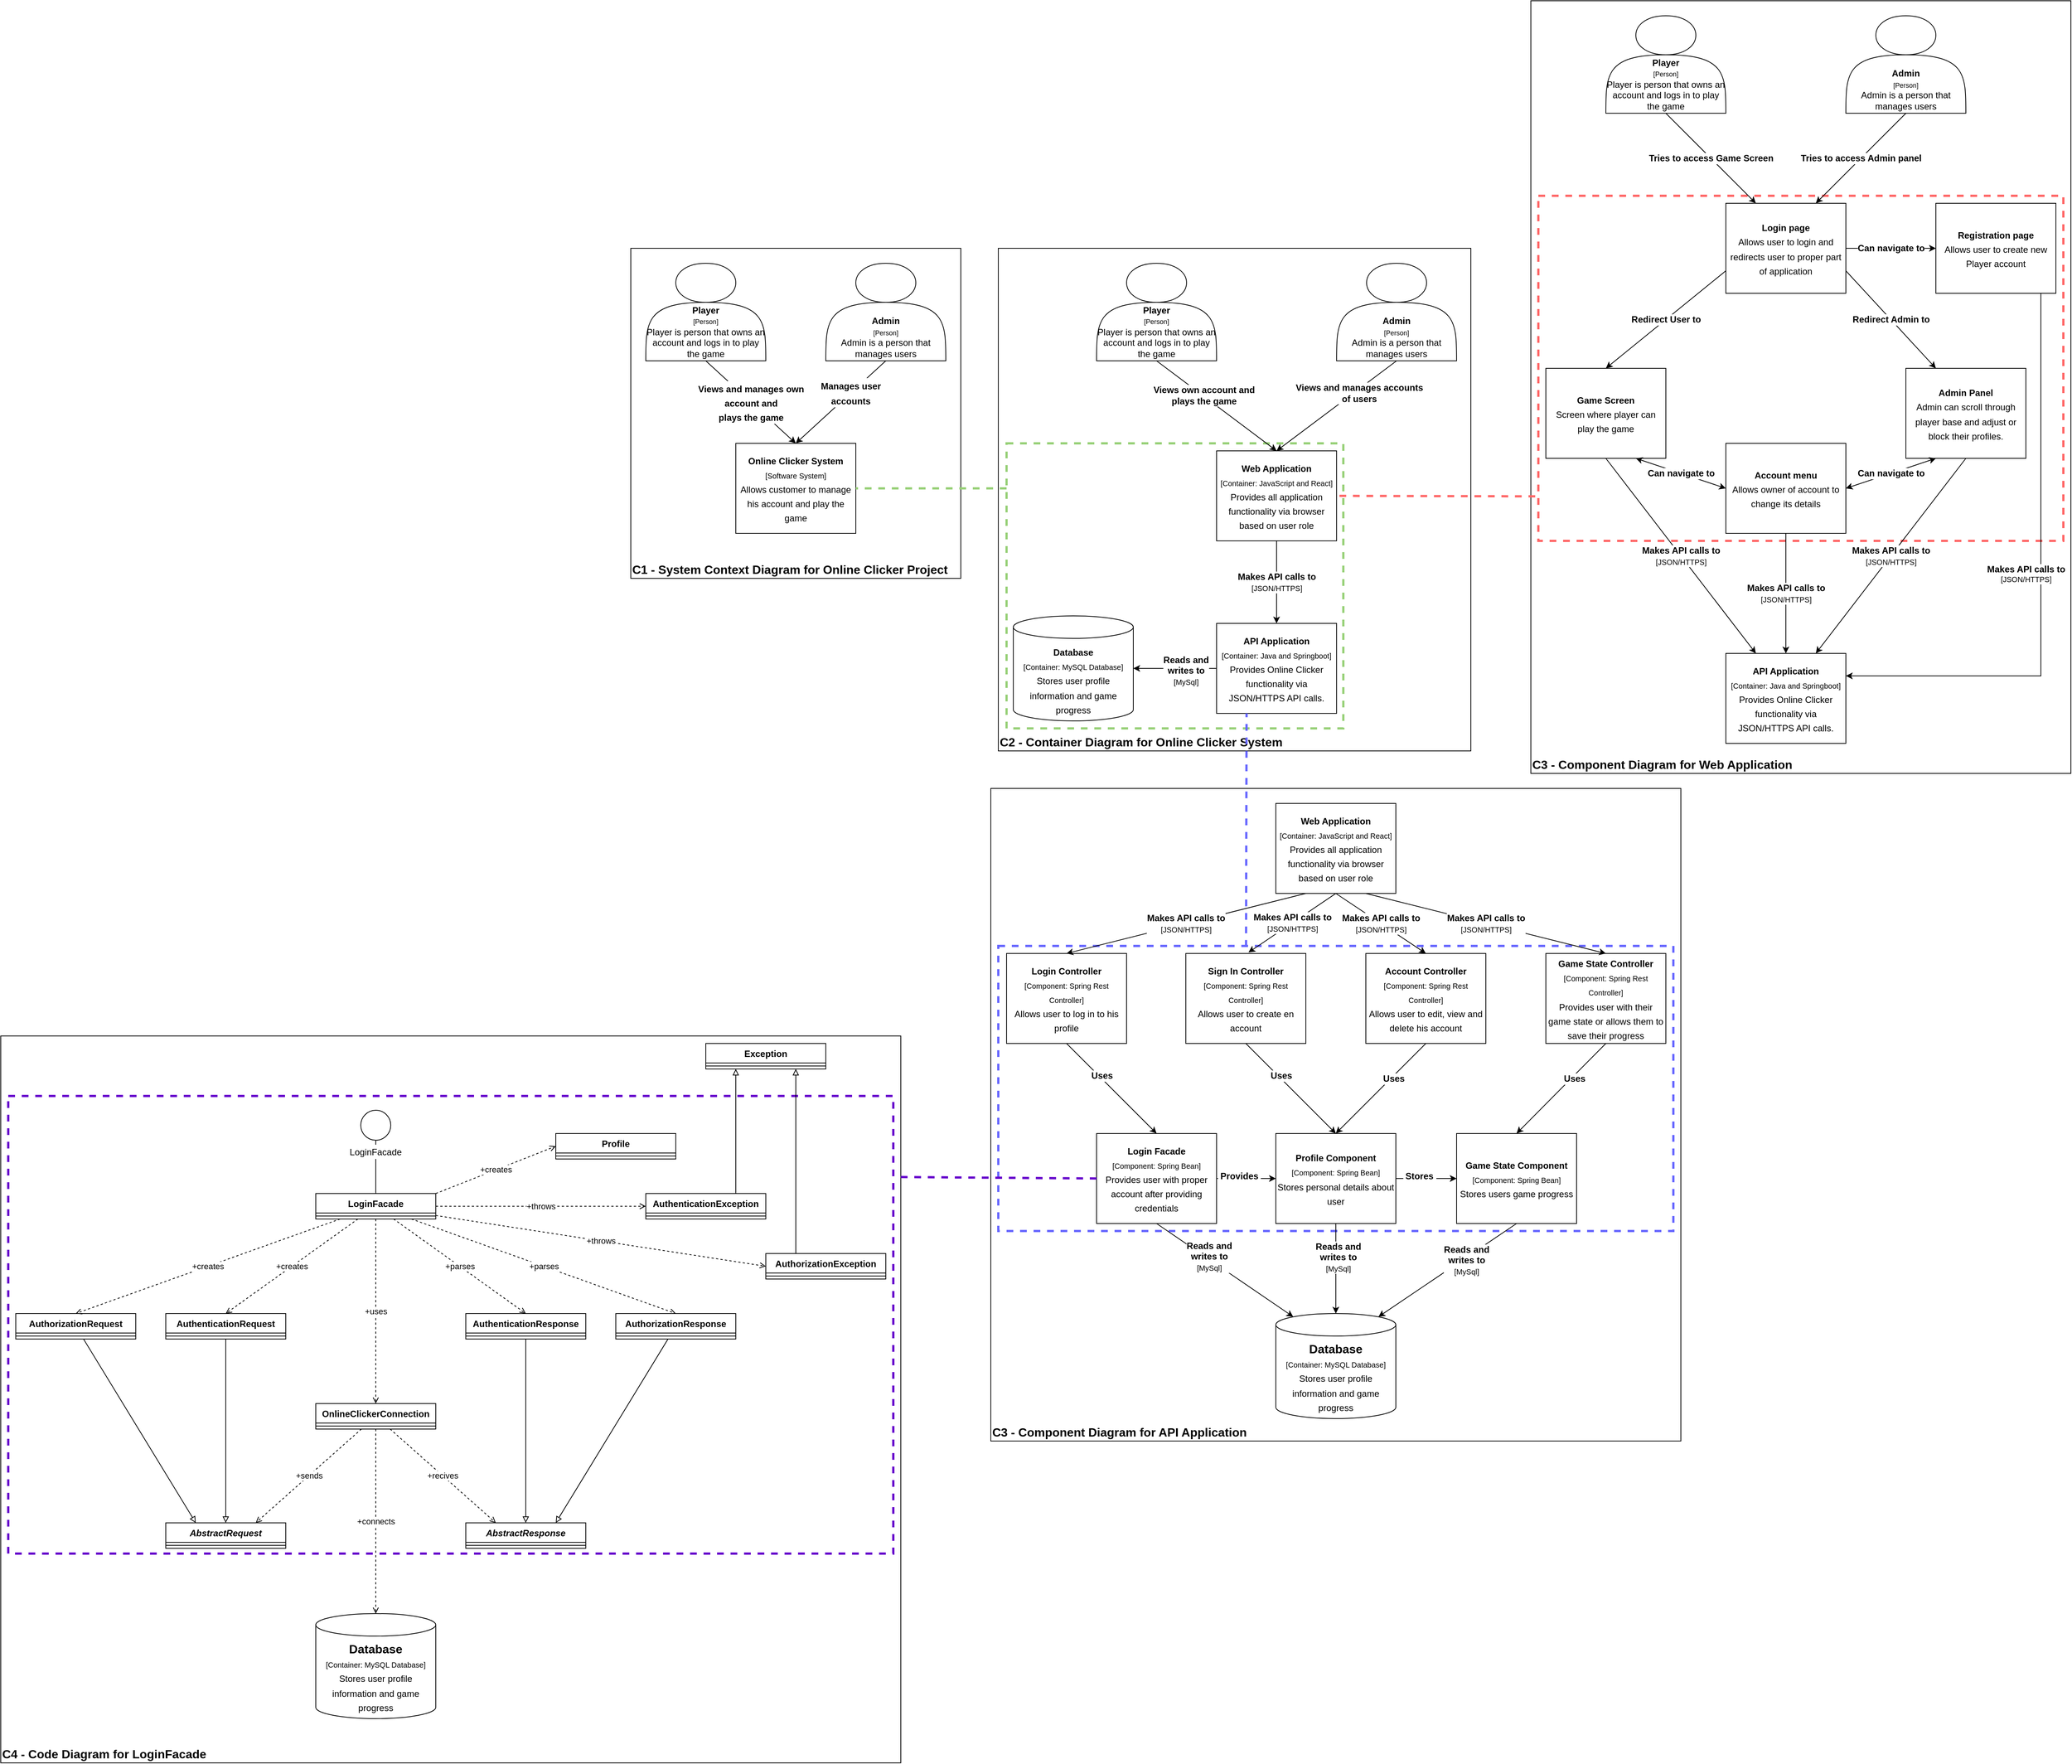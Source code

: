 <mxfile version="15.3.1" type="github">
  <diagram id="0ISwzXjFNcdZjciZv7q1" name="Page-1">
    <mxGraphModel dx="1396" dy="1487" grid="1" gridSize="10" guides="1" tooltips="1" connect="1" arrows="1" fold="1" page="1" pageScale="1" pageWidth="827" pageHeight="1169" math="0" shadow="0">
      <root>
        <mxCell id="0" />
        <mxCell id="1" parent="0" />
        <mxCell id="E9D85HZZWxFbsJ8gUxLa-62" value="&lt;span style=&quot;font-weight: 700&quot;&gt;C4 - Code Diagram for LoginFacade&lt;/span&gt;" style="rounded=0;whiteSpace=wrap;html=1;fontSize=16;fillColor=none;verticalAlign=bottom;align=left;" vertex="1" parent="1">
          <mxGeometry x="-700" y="1070" width="1200" height="969" as="geometry" />
        </mxCell>
        <mxCell id="E9D85HZZWxFbsJ8gUxLa-61" value="" style="rounded=0;whiteSpace=wrap;html=1;fontSize=12;fillColor=none;verticalAlign=bottom;dashed=1;strokeColor=#6600CC;strokeWidth=3;" vertex="1" parent="1">
          <mxGeometry x="-690" y="1150" width="1180" height="610" as="geometry" />
        </mxCell>
        <mxCell id="sYi6YhOPWc63ynp0zuxQ-149" value="&lt;span style=&quot;font-weight: 700&quot;&gt;C3 - Component Diagram for Web Application&amp;nbsp;&lt;/span&gt;" style="rounded=0;whiteSpace=wrap;html=1;fontSize=16;fillColor=none;verticalAlign=bottom;align=left;" parent="1" vertex="1">
          <mxGeometry x="1340" y="-310" width="720" height="1030" as="geometry" />
        </mxCell>
        <mxCell id="sYi6YhOPWc63ynp0zuxQ-147" value="" style="rounded=0;whiteSpace=wrap;html=1;fontSize=12;fillColor=none;verticalAlign=bottom;dashed=1;strokeColor=#FF6666;strokeWidth=3;" parent="1" vertex="1">
          <mxGeometry x="1350" y="-50" width="700" height="460" as="geometry" />
        </mxCell>
        <mxCell id="sYi6YhOPWc63ynp0zuxQ-122" value="&lt;span style=&quot;font-weight: 700&quot;&gt;C3 - Component Diagram for API Application&lt;/span&gt;" style="rounded=0;whiteSpace=wrap;html=1;fontSize=16;fillColor=none;verticalAlign=bottom;align=left;" parent="1" vertex="1">
          <mxGeometry x="620" y="740" width="920" height="870" as="geometry" />
        </mxCell>
        <mxCell id="sYi6YhOPWc63ynp0zuxQ-120" value="" style="rounded=0;whiteSpace=wrap;html=1;fontSize=12;fillColor=none;verticalAlign=bottom;dashed=1;strokeColor=#6666FF;strokeWidth=3;" parent="1" vertex="1">
          <mxGeometry x="630" y="950" width="900" height="380" as="geometry" />
        </mxCell>
        <mxCell id="sYi6YhOPWc63ynp0zuxQ-25" value="&lt;span style=&quot;font-weight: 700&quot;&gt;C2 - Container Diagram for Online Clicker System&lt;/span&gt;" style="rounded=0;whiteSpace=wrap;html=1;fontSize=16;fillColor=none;verticalAlign=bottom;align=left;" parent="1" vertex="1">
          <mxGeometry x="630" y="20" width="630" height="670" as="geometry" />
        </mxCell>
        <mxCell id="sYi6YhOPWc63ynp0zuxQ-30" value="" style="rounded=0;whiteSpace=wrap;html=1;fontSize=12;fillColor=none;verticalAlign=bottom;dashed=1;strokeColor=#97D077;strokeWidth=3;" parent="1" vertex="1">
          <mxGeometry x="641" y="280" width="449" height="380" as="geometry" />
        </mxCell>
        <mxCell id="sYi6YhOPWc63ynp0zuxQ-7" value="&lt;span style=&quot;font-weight: 700&quot;&gt;C1 - System Context Diagram for Online Clicker Project&lt;/span&gt;" style="rounded=0;whiteSpace=wrap;html=1;fontSize=16;fillColor=none;verticalAlign=bottom;align=left;" parent="1" vertex="1">
          <mxGeometry x="140" y="20" width="440" height="440" as="geometry" />
        </mxCell>
        <mxCell id="sYi6YhOPWc63ynp0zuxQ-5" value="&lt;font style=&quot;font-size: 12px&quot;&gt;&lt;b&gt;Views and manages own&lt;br&gt;account and &lt;br&gt;plays the game&lt;/b&gt;&lt;/font&gt;" style="rounded=0;orthogonalLoop=1;jettySize=auto;html=1;entryX=0.5;entryY=0;entryDx=0;entryDy=0;fontSize=16;exitX=0.5;exitY=1;exitDx=0;exitDy=0;" parent="1" source="sYi6YhOPWc63ynp0zuxQ-1" target="sYi6YhOPWc63ynp0zuxQ-4" edge="1">
          <mxGeometry relative="1" as="geometry" />
        </mxCell>
        <mxCell id="sYi6YhOPWc63ynp0zuxQ-1" value="&lt;b&gt;Player&lt;br&gt;&lt;/b&gt;&lt;font style=&quot;font-size: 9px&quot;&gt;[Person]&lt;br&gt;&lt;/font&gt;Player is person that owns an account and logs in to play the game" style="shape=actor;whiteSpace=wrap;html=1;verticalAlign=bottom;" parent="1" vertex="1">
          <mxGeometry x="160" y="40" width="160" height="130" as="geometry" />
        </mxCell>
        <mxCell id="sYi6YhOPWc63ynp0zuxQ-4" value="&lt;font&gt;&lt;b&gt;&lt;span style=&quot;font-size: 12px&quot;&gt;Online Clicker System&lt;/span&gt;&lt;br&gt;&lt;/b&gt;&lt;font style=&quot;font-size: 10px&quot;&gt;[Software System]&lt;/font&gt;&lt;br&gt;&lt;span style=&quot;font-size: 12px&quot;&gt;Allows customer to manage his account and play the game&lt;/span&gt;&lt;/font&gt;" style="rounded=0;whiteSpace=wrap;html=1;fontSize=16;verticalAlign=middle;" parent="1" vertex="1">
          <mxGeometry x="280" y="280" width="160" height="120" as="geometry" />
        </mxCell>
        <mxCell id="sYi6YhOPWc63ynp0zuxQ-19" style="edgeStyle=none;rounded=0;orthogonalLoop=1;jettySize=auto;html=1;fontSize=12;exitX=0.5;exitY=1;exitDx=0;exitDy=0;entryX=0.5;entryY=0;entryDx=0;entryDy=0;" parent="1" source="sYi6YhOPWc63ynp0zuxQ-8" target="sYi6YhOPWc63ynp0zuxQ-9" edge="1">
          <mxGeometry relative="1" as="geometry">
            <mxPoint x="1090" y="90" as="targetPoint" />
          </mxGeometry>
        </mxCell>
        <mxCell id="sYi6YhOPWc63ynp0zuxQ-23" value="&lt;b&gt;Views own account and&lt;br&gt;plays the game&lt;br&gt;&lt;/b&gt;" style="edgeLabel;html=1;align=center;verticalAlign=middle;resizable=0;points=[];fontSize=12;" parent="sYi6YhOPWc63ynp0zuxQ-19" vertex="1" connectable="0">
          <mxGeometry x="-0.226" y="1" relative="1" as="geometry">
            <mxPoint as="offset" />
          </mxGeometry>
        </mxCell>
        <mxCell id="sYi6YhOPWc63ynp0zuxQ-8" value="&lt;b&gt;Player&lt;br&gt;&lt;/b&gt;&lt;font style=&quot;font-size: 9px&quot;&gt;[Person]&lt;br&gt;&lt;/font&gt;Player is person that owns an account and logs in to play the game" style="shape=actor;whiteSpace=wrap;html=1;verticalAlign=bottom;" parent="1" vertex="1">
          <mxGeometry x="761" y="40" width="160" height="130" as="geometry" />
        </mxCell>
        <mxCell id="sYi6YhOPWc63ynp0zuxQ-16" value="&lt;b&gt;Makes API calls to&lt;/b&gt;&lt;br&gt;&lt;font style=&quot;font-size: 10px&quot;&gt;[JSON/HTTPS]&lt;/font&gt;" style="edgeStyle=none;rounded=0;orthogonalLoop=1;jettySize=auto;html=1;entryX=0.5;entryY=0;entryDx=0;entryDy=0;fontSize=12;" parent="1" source="sYi6YhOPWc63ynp0zuxQ-9" target="sYi6YhOPWc63ynp0zuxQ-10" edge="1">
          <mxGeometry relative="1" as="geometry" />
        </mxCell>
        <mxCell id="sYi6YhOPWc63ynp0zuxQ-9" value="&lt;b&gt;&lt;font style=&quot;font-size: 12px&quot;&gt;Web Application&lt;/font&gt;&lt;/b&gt;&lt;br&gt;&lt;span style=&quot;font-size: 10px&quot;&gt;[Container: JavaScript and React]&lt;/span&gt;&lt;br&gt;&lt;font style=&quot;font-size: 12px&quot;&gt;Provides all application functionality via browser based on user role&lt;/font&gt;" style="rounded=0;whiteSpace=wrap;html=1;fontSize=16;verticalAlign=middle;" parent="1" vertex="1">
          <mxGeometry x="921" y="290" width="160" height="120" as="geometry" />
        </mxCell>
        <mxCell id="sYi6YhOPWc63ynp0zuxQ-21" style="edgeStyle=none;rounded=0;orthogonalLoop=1;jettySize=auto;html=1;entryX=1;entryY=0.5;entryDx=0;entryDy=0;entryPerimeter=0;fontSize=12;" parent="1" source="sYi6YhOPWc63ynp0zuxQ-10" target="sYi6YhOPWc63ynp0zuxQ-11" edge="1">
          <mxGeometry relative="1" as="geometry" />
        </mxCell>
        <mxCell id="sYi6YhOPWc63ynp0zuxQ-22" value="&lt;b&gt;Reads and&lt;/b&gt;&lt;br&gt;&lt;b&gt;writes to&lt;/b&gt;&lt;br&gt;&lt;font style=&quot;font-size: 10px&quot;&gt;[MySql]&lt;/font&gt;" style="edgeLabel;html=1;align=center;verticalAlign=middle;resizable=0;points=[];fontSize=12;" parent="sYi6YhOPWc63ynp0zuxQ-21" vertex="1" connectable="0">
          <mxGeometry x="-0.25" y="3" relative="1" as="geometry">
            <mxPoint as="offset" />
          </mxGeometry>
        </mxCell>
        <mxCell id="sYi6YhOPWc63ynp0zuxQ-10" value="&lt;span style=&quot;font-size: 12px&quot;&gt;&lt;b&gt;API Application&lt;/b&gt;&lt;/span&gt;&lt;br&gt;&lt;font style=&quot;font-size: 10px&quot;&gt;[Container: Java and Springboot]&lt;/font&gt;&lt;br&gt;&lt;span style=&quot;font-size: 12px&quot;&gt;Provides Online Clicker functionality via JSON/HTTPS API calls.&lt;/span&gt;" style="rounded=0;whiteSpace=wrap;html=1;fontSize=16;verticalAlign=middle;" parent="1" vertex="1">
          <mxGeometry x="921" y="520" width="160" height="120" as="geometry" />
        </mxCell>
        <mxCell id="sYi6YhOPWc63ynp0zuxQ-11" value="&lt;b&gt;&lt;font style=&quot;font-size: 12px&quot;&gt;Database&lt;/font&gt;&lt;/b&gt;&lt;br&gt;&lt;font style=&quot;font-size: 10px&quot;&gt;[Container: MySQL Database]&lt;/font&gt;&lt;br&gt;&lt;font style=&quot;font-size: 12px&quot;&gt;Stores user profile information and game progress&lt;/font&gt;" style="shape=cylinder3;whiteSpace=wrap;html=1;boundedLbl=1;backgroundOutline=1;size=15;fontSize=16;fillColor=none;verticalAlign=bottom;" parent="1" vertex="1">
          <mxGeometry x="650" y="510" width="160" height="140" as="geometry" />
        </mxCell>
        <mxCell id="sYi6YhOPWc63ynp0zuxQ-13" style="edgeStyle=none;rounded=0;orthogonalLoop=1;jettySize=auto;html=1;entryX=0.5;entryY=0;entryDx=0;entryDy=0;fontSize=16;exitX=0.5;exitY=1;exitDx=0;exitDy=0;" parent="1" source="sYi6YhOPWc63ynp0zuxQ-12" target="sYi6YhOPWc63ynp0zuxQ-4" edge="1">
          <mxGeometry relative="1" as="geometry" />
        </mxCell>
        <mxCell id="sYi6YhOPWc63ynp0zuxQ-14" value="&lt;font style=&quot;font-size: 12px&quot;&gt;&lt;b&gt;Manages user &lt;br&gt;accounts&lt;/b&gt;&lt;/font&gt;" style="edgeLabel;html=1;align=center;verticalAlign=middle;resizable=0;points=[];fontSize=16;" parent="sYi6YhOPWc63ynp0zuxQ-13" vertex="1" connectable="0">
          <mxGeometry x="-0.226" y="-1" relative="1" as="geometry">
            <mxPoint as="offset" />
          </mxGeometry>
        </mxCell>
        <mxCell id="sYi6YhOPWc63ynp0zuxQ-12" value="&lt;b&gt;Admin&lt;br&gt;&lt;/b&gt;&lt;font style=&quot;font-size: 9px&quot;&gt;[Person]&lt;br&gt;&lt;/font&gt;Admin is a person that manages users" style="shape=actor;whiteSpace=wrap;html=1;verticalAlign=bottom;" parent="1" vertex="1">
          <mxGeometry x="400" y="40" width="160" height="130" as="geometry" />
        </mxCell>
        <mxCell id="sYi6YhOPWc63ynp0zuxQ-20" style="edgeStyle=none;rounded=0;orthogonalLoop=1;jettySize=auto;html=1;entryX=0.5;entryY=0;entryDx=0;entryDy=0;fontSize=12;exitX=0.5;exitY=1;exitDx=0;exitDy=0;" parent="1" source="sYi6YhOPWc63ynp0zuxQ-15" target="sYi6YhOPWc63ynp0zuxQ-9" edge="1">
          <mxGeometry relative="1" as="geometry" />
        </mxCell>
        <mxCell id="sYi6YhOPWc63ynp0zuxQ-24" value="&lt;b&gt;Views and manages accounts&lt;br&gt;of users&lt;br&gt;&lt;/b&gt;" style="edgeLabel;html=1;align=center;verticalAlign=middle;resizable=0;points=[];fontSize=12;" parent="sYi6YhOPWc63ynp0zuxQ-20" vertex="1" connectable="0">
          <mxGeometry x="-0.346" y="4" relative="1" as="geometry">
            <mxPoint as="offset" />
          </mxGeometry>
        </mxCell>
        <mxCell id="sYi6YhOPWc63ynp0zuxQ-15" value="&lt;b&gt;Admin&lt;br&gt;&lt;/b&gt;&lt;font style=&quot;font-size: 9px&quot;&gt;[Person]&lt;br&gt;&lt;/font&gt;Admin is a person that manages users" style="shape=actor;whiteSpace=wrap;html=1;verticalAlign=bottom;" parent="1" vertex="1">
          <mxGeometry x="1081" y="40" width="160" height="130" as="geometry" />
        </mxCell>
        <mxCell id="sYi6YhOPWc63ynp0zuxQ-32" value="" style="endArrow=none;dashed=1;html=1;strokeWidth=3;fontSize=12;entryX=1;entryY=0.5;entryDx=0;entryDy=0;strokeColor=#97D077;" parent="1" target="sYi6YhOPWc63ynp0zuxQ-4" edge="1">
          <mxGeometry width="50" height="50" relative="1" as="geometry">
            <mxPoint x="641" y="340" as="sourcePoint" />
            <mxPoint x="880" y="440" as="targetPoint" />
          </mxGeometry>
        </mxCell>
        <mxCell id="sYi6YhOPWc63ynp0zuxQ-80" value="&lt;b&gt;Database&lt;/b&gt;&lt;br&gt;&lt;font style=&quot;font-size: 10px&quot;&gt;[Container: MySQL Database]&lt;/font&gt;&lt;br&gt;&lt;font style=&quot;font-size: 12px&quot;&gt;Stores user profile information and game progress&lt;/font&gt;" style="shape=cylinder3;whiteSpace=wrap;html=1;boundedLbl=1;backgroundOutline=1;size=15;fontSize=16;fillColor=none;verticalAlign=bottom;" parent="1" vertex="1">
          <mxGeometry x="1000" y="1440" width="160" height="140" as="geometry" />
        </mxCell>
        <mxCell id="sYi6YhOPWc63ynp0zuxQ-81" value="&lt;b&gt;&lt;font style=&quot;font-size: 12px&quot;&gt;Web Application&lt;/font&gt;&lt;/b&gt;&lt;br&gt;&lt;span style=&quot;font-size: 10px&quot;&gt;[Container: JavaScript and React]&lt;/span&gt;&lt;br&gt;&lt;font style=&quot;font-size: 12px&quot;&gt;Provides all application functionality via browser based on user role&lt;/font&gt;" style="rounded=0;whiteSpace=wrap;html=1;fontSize=16;verticalAlign=middle;" parent="1" vertex="1">
          <mxGeometry x="1000" y="760" width="160" height="120" as="geometry" />
        </mxCell>
        <mxCell id="sYi6YhOPWc63ynp0zuxQ-82" value="&lt;span style=&quot;font-size: 12px&quot;&gt;&lt;b&gt;Sign In Controller&lt;/b&gt;&lt;/span&gt;&lt;br&gt;&lt;span style=&quot;font-size: 10px&quot;&gt;[Component: Spring Rest Controller]&lt;/span&gt;&lt;br&gt;&lt;font style=&quot;font-size: 12px&quot;&gt;Allows user to create en account&lt;/font&gt;" style="rounded=0;whiteSpace=wrap;html=1;fontSize=16;verticalAlign=middle;" parent="1" vertex="1">
          <mxGeometry x="880" y="960" width="160" height="120" as="geometry" />
        </mxCell>
        <mxCell id="sYi6YhOPWc63ynp0zuxQ-83" value="&lt;span style=&quot;font-weight: bold ; font-size: 12px&quot;&gt;Login Controller&lt;/span&gt;&lt;br&gt;&lt;font style=&quot;font-size: 10px&quot;&gt;[Component: Spring Rest Controller]&lt;/font&gt;&lt;br&gt;&lt;span style=&quot;font-size: 12px&quot;&gt;Allows user to log in to his profile&lt;/span&gt;" style="rounded=0;whiteSpace=wrap;html=1;fontSize=16;verticalAlign=middle;" parent="1" vertex="1">
          <mxGeometry x="641" y="960" width="160" height="120" as="geometry" />
        </mxCell>
        <mxCell id="sYi6YhOPWc63ynp0zuxQ-84" value="&lt;span style=&quot;font-size: 12px&quot;&gt;&lt;b&gt;Game State Controller&lt;/b&gt;&lt;/span&gt;&lt;br&gt;&lt;font style=&quot;font-size: 10px&quot;&gt;[Component: Spring Rest Controller]&lt;/font&gt;&lt;br&gt;&lt;span style=&quot;font-size: 12px&quot;&gt;Provides user with their game state or allows them to save their progress&lt;/span&gt;" style="rounded=0;whiteSpace=wrap;html=1;fontSize=16;verticalAlign=middle;" parent="1" vertex="1">
          <mxGeometry x="1360" y="960" width="160" height="120" as="geometry" />
        </mxCell>
        <mxCell id="sYi6YhOPWc63ynp0zuxQ-85" value="&lt;span style=&quot;font-size: 12px&quot;&gt;&lt;b&gt;Login Facade&lt;/b&gt;&lt;/span&gt;&lt;br&gt;&lt;font style=&quot;font-size: 10px&quot;&gt;[Component: Spring Bean]&lt;/font&gt;&lt;br&gt;&lt;span style=&quot;font-size: 12px&quot;&gt;Provides user with proper account after providing credentials&lt;/span&gt;" style="rounded=0;whiteSpace=wrap;html=1;fontSize=16;verticalAlign=middle;" parent="1" vertex="1">
          <mxGeometry x="761" y="1200" width="160" height="120" as="geometry" />
        </mxCell>
        <mxCell id="sYi6YhOPWc63ynp0zuxQ-86" value="&lt;span style=&quot;font-size: 12px&quot;&gt;&lt;b&gt;Profile Component&lt;/b&gt;&lt;/span&gt;&lt;br&gt;&lt;font style=&quot;font-size: 10px&quot;&gt;[Component: Spring Bean]&lt;/font&gt;&lt;br&gt;&lt;span style=&quot;font-size: 12px&quot;&gt;Stores personal details about user&lt;/span&gt;" style="rounded=0;whiteSpace=wrap;html=1;fontSize=16;verticalAlign=middle;" parent="1" vertex="1">
          <mxGeometry x="1000" y="1200" width="160" height="120" as="geometry" />
        </mxCell>
        <mxCell id="sYi6YhOPWc63ynp0zuxQ-87" style="edgeStyle=none;rounded=0;orthogonalLoop=1;jettySize=auto;html=1;entryX=0.5;entryY=0;entryDx=0;entryDy=0;entryPerimeter=0;fontSize=12;exitX=0.5;exitY=1;exitDx=0;exitDy=0;" parent="1" source="sYi6YhOPWc63ynp0zuxQ-86" target="sYi6YhOPWc63ynp0zuxQ-80" edge="1">
          <mxGeometry relative="1" as="geometry">
            <mxPoint x="820" y="1450" as="sourcePoint" />
            <mxPoint x="641" y="1450" as="targetPoint" />
          </mxGeometry>
        </mxCell>
        <mxCell id="sYi6YhOPWc63ynp0zuxQ-88" value="&lt;b&gt;Reads and&lt;/b&gt;&lt;br&gt;&lt;b&gt;writes to&lt;/b&gt;&lt;br&gt;&lt;font style=&quot;font-size: 10px&quot;&gt;[MySql]&lt;/font&gt;" style="edgeLabel;html=1;align=center;verticalAlign=middle;resizable=0;points=[];fontSize=12;" parent="sYi6YhOPWc63ynp0zuxQ-87" vertex="1" connectable="0">
          <mxGeometry x="-0.25" y="3" relative="1" as="geometry">
            <mxPoint as="offset" />
          </mxGeometry>
        </mxCell>
        <mxCell id="sYi6YhOPWc63ynp0zuxQ-89" style="edgeStyle=none;rounded=0;orthogonalLoop=1;jettySize=auto;html=1;entryX=0.145;entryY=0;entryDx=0;entryDy=4.35;entryPerimeter=0;fontSize=12;exitX=0.5;exitY=1;exitDx=0;exitDy=0;" parent="1" source="sYi6YhOPWc63ynp0zuxQ-85" target="sYi6YhOPWc63ynp0zuxQ-80" edge="1">
          <mxGeometry relative="1" as="geometry">
            <mxPoint x="1210" y="1330" as="sourcePoint" />
            <mxPoint x="1126.8" y="1454.35" as="targetPoint" />
          </mxGeometry>
        </mxCell>
        <mxCell id="sYi6YhOPWc63ynp0zuxQ-90" value="&lt;b&gt;Reads and&lt;/b&gt;&lt;br&gt;&lt;b&gt;writes to&lt;/b&gt;&lt;br&gt;&lt;font style=&quot;font-size: 10px&quot;&gt;[MySql]&lt;/font&gt;" style="edgeLabel;html=1;align=center;verticalAlign=middle;resizable=0;points=[];fontSize=12;" parent="sYi6YhOPWc63ynp0zuxQ-89" vertex="1" connectable="0">
          <mxGeometry x="-0.25" y="3" relative="1" as="geometry">
            <mxPoint as="offset" />
          </mxGeometry>
        </mxCell>
        <mxCell id="sYi6YhOPWc63ynp0zuxQ-93" style="edgeStyle=none;rounded=0;orthogonalLoop=1;jettySize=auto;html=1;fontSize=12;exitX=0.5;exitY=1;exitDx=0;exitDy=0;entryX=0.5;entryY=0;entryDx=0;entryDy=0;" parent="1" source="sYi6YhOPWc63ynp0zuxQ-82" target="sYi6YhOPWc63ynp0zuxQ-86" edge="1">
          <mxGeometry relative="1" as="geometry">
            <mxPoint x="1210" y="1330" as="sourcePoint" />
            <mxPoint x="1200" y="1200" as="targetPoint" />
          </mxGeometry>
        </mxCell>
        <mxCell id="sYi6YhOPWc63ynp0zuxQ-94" value="&lt;b&gt;Uses&lt;/b&gt;" style="edgeLabel;html=1;align=center;verticalAlign=middle;resizable=0;points=[];fontSize=12;" parent="sYi6YhOPWc63ynp0zuxQ-93" vertex="1" connectable="0">
          <mxGeometry x="-0.25" y="3" relative="1" as="geometry">
            <mxPoint as="offset" />
          </mxGeometry>
        </mxCell>
        <mxCell id="sYi6YhOPWc63ynp0zuxQ-95" style="edgeStyle=none;rounded=0;orthogonalLoop=1;jettySize=auto;html=1;entryX=0.5;entryY=0;entryDx=0;entryDy=0;fontSize=12;exitX=0.5;exitY=1;exitDx=0;exitDy=0;" parent="1" source="sYi6YhOPWc63ynp0zuxQ-84" target="sYi6YhOPWc63ynp0zuxQ-99" edge="1">
          <mxGeometry relative="1" as="geometry">
            <mxPoint x="1220" y="1340" as="sourcePoint" />
            <mxPoint x="1136.8" y="1464.35" as="targetPoint" />
          </mxGeometry>
        </mxCell>
        <mxCell id="sYi6YhOPWc63ynp0zuxQ-96" value="&lt;b&gt;Uses&lt;/b&gt;" style="edgeLabel;html=1;align=center;verticalAlign=middle;resizable=0;points=[];fontSize=12;" parent="sYi6YhOPWc63ynp0zuxQ-95" vertex="1" connectable="0">
          <mxGeometry x="-0.25" y="3" relative="1" as="geometry">
            <mxPoint as="offset" />
          </mxGeometry>
        </mxCell>
        <mxCell id="sYi6YhOPWc63ynp0zuxQ-97" style="edgeStyle=none;rounded=0;orthogonalLoop=1;jettySize=auto;html=1;fontSize=12;exitX=0.5;exitY=1;exitDx=0;exitDy=0;entryX=0.5;entryY=0;entryDx=0;entryDy=0;" parent="1" source="sYi6YhOPWc63ynp0zuxQ-83" target="sYi6YhOPWc63ynp0zuxQ-85" edge="1">
          <mxGeometry relative="1" as="geometry">
            <mxPoint x="1230" y="1350" as="sourcePoint" />
            <mxPoint x="920" y="1200" as="targetPoint" />
          </mxGeometry>
        </mxCell>
        <mxCell id="sYi6YhOPWc63ynp0zuxQ-98" value="&lt;b&gt;Uses&lt;/b&gt;" style="edgeLabel;html=1;align=center;verticalAlign=middle;resizable=0;points=[];fontSize=12;" parent="sYi6YhOPWc63ynp0zuxQ-97" vertex="1" connectable="0">
          <mxGeometry x="-0.25" y="3" relative="1" as="geometry">
            <mxPoint as="offset" />
          </mxGeometry>
        </mxCell>
        <mxCell id="sYi6YhOPWc63ynp0zuxQ-99" value="&lt;span style=&quot;font-size: 12px&quot;&gt;&lt;b&gt;Game State Component&lt;/b&gt;&lt;/span&gt;&lt;br&gt;&lt;font style=&quot;font-size: 10px&quot;&gt;[Component: Spring Bean]&lt;/font&gt;&lt;br&gt;&lt;span style=&quot;font-size: 12px&quot;&gt;Stores users game progress&lt;/span&gt;" style="rounded=0;whiteSpace=wrap;html=1;fontSize=16;verticalAlign=middle;" parent="1" vertex="1">
          <mxGeometry x="1241" y="1200" width="160" height="120" as="geometry" />
        </mxCell>
        <mxCell id="sYi6YhOPWc63ynp0zuxQ-102" style="edgeStyle=none;rounded=0;orthogonalLoop=1;jettySize=auto;html=1;entryX=0.855;entryY=0;entryDx=0;entryDy=4.35;entryPerimeter=0;fontSize=12;exitX=0.5;exitY=1;exitDx=0;exitDy=0;" parent="1" source="sYi6YhOPWc63ynp0zuxQ-99" target="sYi6YhOPWc63ynp0zuxQ-80" edge="1">
          <mxGeometry relative="1" as="geometry">
            <mxPoint x="1317" y="1380" as="sourcePoint" />
            <mxPoint x="1320.66" y="1440" as="targetPoint" />
          </mxGeometry>
        </mxCell>
        <mxCell id="sYi6YhOPWc63ynp0zuxQ-103" value="&lt;b&gt;Reads and&lt;/b&gt;&lt;br&gt;&lt;b&gt;writes to&lt;/b&gt;&lt;br&gt;&lt;font style=&quot;font-size: 10px&quot;&gt;[MySql]&lt;/font&gt;" style="edgeLabel;html=1;align=center;verticalAlign=middle;resizable=0;points=[];fontSize=12;" parent="sYi6YhOPWc63ynp0zuxQ-102" vertex="1" connectable="0">
          <mxGeometry x="-0.25" y="3" relative="1" as="geometry">
            <mxPoint as="offset" />
          </mxGeometry>
        </mxCell>
        <mxCell id="sYi6YhOPWc63ynp0zuxQ-104" value="&lt;span style=&quot;font-size: 12px&quot;&gt;&lt;b&gt;Account Controller&lt;/b&gt;&lt;/span&gt;&lt;br&gt;&lt;font style=&quot;font-size: 10px&quot;&gt;[Component: Spring Rest Controller]&lt;/font&gt;&lt;br&gt;&lt;span style=&quot;font-size: 12px&quot;&gt;Allows user to edit, view and delete his account&lt;/span&gt;&lt;br&gt;" style="rounded=0;whiteSpace=wrap;html=1;fontSize=16;verticalAlign=middle;" parent="1" vertex="1">
          <mxGeometry x="1120" y="960" width="160" height="120" as="geometry" />
        </mxCell>
        <mxCell id="sYi6YhOPWc63ynp0zuxQ-105" style="edgeStyle=none;rounded=0;orthogonalLoop=1;jettySize=auto;html=1;fontSize=12;exitX=0.5;exitY=1;exitDx=0;exitDy=0;entryX=0.5;entryY=0;entryDx=0;entryDy=0;" parent="1" source="sYi6YhOPWc63ynp0zuxQ-104" target="sYi6YhOPWc63ynp0zuxQ-86" edge="1">
          <mxGeometry relative="1" as="geometry">
            <mxPoint x="970" y="1090" as="sourcePoint" />
            <mxPoint x="1090" y="1210" as="targetPoint" />
          </mxGeometry>
        </mxCell>
        <mxCell id="sYi6YhOPWc63ynp0zuxQ-106" value="&lt;b&gt;Uses&lt;/b&gt;" style="edgeLabel;html=1;align=center;verticalAlign=middle;resizable=0;points=[];fontSize=12;" parent="sYi6YhOPWc63ynp0zuxQ-105" vertex="1" connectable="0">
          <mxGeometry x="-0.25" y="3" relative="1" as="geometry">
            <mxPoint as="offset" />
          </mxGeometry>
        </mxCell>
        <mxCell id="sYi6YhOPWc63ynp0zuxQ-107" style="edgeStyle=none;rounded=0;orthogonalLoop=1;jettySize=auto;html=1;fontSize=12;exitX=1;exitY=0.5;exitDx=0;exitDy=0;entryX=0;entryY=0.5;entryDx=0;entryDy=0;" parent="1" source="sYi6YhOPWc63ynp0zuxQ-86" target="sYi6YhOPWc63ynp0zuxQ-99" edge="1">
          <mxGeometry relative="1" as="geometry">
            <mxPoint x="980" y="1100" as="sourcePoint" />
            <mxPoint x="1240" y="1260" as="targetPoint" />
          </mxGeometry>
        </mxCell>
        <mxCell id="sYi6YhOPWc63ynp0zuxQ-108" value="&lt;b&gt;&amp;nbsp;Stores&amp;nbsp;&lt;/b&gt;" style="edgeLabel;html=1;align=center;verticalAlign=middle;resizable=0;points=[];fontSize=12;" parent="sYi6YhOPWc63ynp0zuxQ-107" vertex="1" connectable="0">
          <mxGeometry x="-0.25" y="3" relative="1" as="geometry">
            <mxPoint as="offset" />
          </mxGeometry>
        </mxCell>
        <mxCell id="sYi6YhOPWc63ynp0zuxQ-111" value="&lt;b&gt;Makes API calls to&lt;/b&gt;&lt;br&gt;&lt;font style=&quot;font-size: 10px&quot;&gt;[JSON/HTTPS]&lt;/font&gt;" style="edgeStyle=none;rounded=0;orthogonalLoop=1;jettySize=auto;html=1;entryX=0.5;entryY=0;entryDx=0;entryDy=0;fontSize=12;exitX=0.25;exitY=1;exitDx=0;exitDy=0;" parent="1" source="sYi6YhOPWc63ynp0zuxQ-81" target="sYi6YhOPWc63ynp0zuxQ-83" edge="1">
          <mxGeometry relative="1" as="geometry">
            <mxPoint x="1011" y="420" as="sourcePoint" />
            <mxPoint x="1011" y="530" as="targetPoint" />
          </mxGeometry>
        </mxCell>
        <mxCell id="sYi6YhOPWc63ynp0zuxQ-113" value="&lt;b&gt;Makes API calls to&lt;/b&gt;&lt;br&gt;&lt;font style=&quot;font-size: 10px&quot;&gt;[JSON/HTTPS]&lt;/font&gt;" style="edgeStyle=none;rounded=0;orthogonalLoop=1;jettySize=auto;html=1;entryX=0.522;entryY=-0.011;entryDx=0;entryDy=0;fontSize=12;exitX=0.5;exitY=1;exitDx=0;exitDy=0;entryPerimeter=0;" parent="1" source="sYi6YhOPWc63ynp0zuxQ-81" target="sYi6YhOPWc63ynp0zuxQ-82" edge="1">
          <mxGeometry relative="1" as="geometry">
            <mxPoint x="1080" y="930" as="sourcePoint" />
            <mxPoint x="731" y="970" as="targetPoint" />
          </mxGeometry>
        </mxCell>
        <mxCell id="sYi6YhOPWc63ynp0zuxQ-114" value="&lt;b&gt;Makes API calls to&lt;/b&gt;&lt;br&gt;&lt;font style=&quot;font-size: 10px&quot;&gt;[JSON/HTTPS]&lt;/font&gt;" style="edgeStyle=none;rounded=0;orthogonalLoop=1;jettySize=auto;html=1;entryX=0.5;entryY=0;entryDx=0;entryDy=0;fontSize=12;exitX=0.5;exitY=1;exitDx=0;exitDy=0;" parent="1" source="sYi6YhOPWc63ynp0zuxQ-81" target="sYi6YhOPWc63ynp0zuxQ-104" edge="1">
          <mxGeometry relative="1" as="geometry">
            <mxPoint x="1090" y="900" as="sourcePoint" />
            <mxPoint x="741" y="980" as="targetPoint" />
          </mxGeometry>
        </mxCell>
        <mxCell id="sYi6YhOPWc63ynp0zuxQ-115" value="&lt;b&gt;Makes API calls to&lt;/b&gt;&lt;br&gt;&lt;font style=&quot;font-size: 10px&quot;&gt;[JSON/HTTPS]&lt;/font&gt;" style="edgeStyle=none;rounded=0;orthogonalLoop=1;jettySize=auto;html=1;fontSize=12;exitX=0.75;exitY=1;exitDx=0;exitDy=0;entryX=0.5;entryY=0;entryDx=0;entryDy=0;" parent="1" source="sYi6YhOPWc63ynp0zuxQ-81" target="sYi6YhOPWc63ynp0zuxQ-84" edge="1">
          <mxGeometry relative="1" as="geometry">
            <mxPoint x="1070" y="910" as="sourcePoint" />
            <mxPoint x="1390" y="950" as="targetPoint" />
          </mxGeometry>
        </mxCell>
        <mxCell id="sYi6YhOPWc63ynp0zuxQ-117" style="edgeStyle=none;rounded=0;orthogonalLoop=1;jettySize=auto;html=1;fontSize=12;exitX=1;exitY=0.5;exitDx=0;exitDy=0;entryX=0;entryY=0.5;entryDx=0;entryDy=0;" parent="1" source="sYi6YhOPWc63ynp0zuxQ-85" target="sYi6YhOPWc63ynp0zuxQ-86" edge="1">
          <mxGeometry relative="1" as="geometry">
            <mxPoint x="1170" y="1270" as="sourcePoint" />
            <mxPoint x="1251" y="1270" as="targetPoint" />
          </mxGeometry>
        </mxCell>
        <mxCell id="sYi6YhOPWc63ynp0zuxQ-118" value="&lt;b&gt;&amp;nbsp;Provides&amp;nbsp;&lt;/b&gt;" style="edgeLabel;html=1;align=center;verticalAlign=middle;resizable=0;points=[];fontSize=12;" parent="sYi6YhOPWc63ynp0zuxQ-117" vertex="1" connectable="0">
          <mxGeometry x="-0.25" y="3" relative="1" as="geometry">
            <mxPoint as="offset" />
          </mxGeometry>
        </mxCell>
        <mxCell id="sYi6YhOPWc63ynp0zuxQ-121" value="" style="endArrow=none;dashed=1;html=1;strokeWidth=3;fontSize=12;entryX=0.25;entryY=1;entryDx=0;entryDy=0;strokeColor=#6666FF;exitX=0.367;exitY=0.003;exitDx=0;exitDy=0;exitPerimeter=0;" parent="1" source="sYi6YhOPWc63ynp0zuxQ-120" target="sYi6YhOPWc63ynp0zuxQ-10" edge="1">
          <mxGeometry width="50" height="50" relative="1" as="geometry">
            <mxPoint x="651" y="350" as="sourcePoint" />
            <mxPoint x="450" y="350" as="targetPoint" />
          </mxGeometry>
        </mxCell>
        <mxCell id="sYi6YhOPWc63ynp0zuxQ-125" value="&lt;b&gt;Admin&lt;br&gt;&lt;/b&gt;&lt;font style=&quot;font-size: 9px&quot;&gt;[Person]&lt;br&gt;&lt;/font&gt;Admin is a person that manages users" style="shape=actor;whiteSpace=wrap;html=1;verticalAlign=bottom;" parent="1" vertex="1">
          <mxGeometry x="1760" y="-290" width="160" height="130" as="geometry" />
        </mxCell>
        <mxCell id="sYi6YhOPWc63ynp0zuxQ-126" value="&lt;b&gt;Player&lt;br&gt;&lt;/b&gt;&lt;font style=&quot;font-size: 9px&quot;&gt;[Person]&lt;br&gt;&lt;/font&gt;Player is person that owns an account and logs in to play the game" style="shape=actor;whiteSpace=wrap;html=1;verticalAlign=bottom;" parent="1" vertex="1">
          <mxGeometry x="1440" y="-290" width="160" height="130" as="geometry" />
        </mxCell>
        <mxCell id="sYi6YhOPWc63ynp0zuxQ-127" value="&lt;span style=&quot;font-size: 12px&quot;&gt;&lt;b&gt;API Application&lt;/b&gt;&lt;/span&gt;&lt;br&gt;&lt;font style=&quot;font-size: 10px&quot;&gt;[Container: Java and Springboot]&lt;/font&gt;&lt;br&gt;&lt;span style=&quot;font-size: 12px&quot;&gt;Provides Online Clicker functionality via JSON/HTTPS API calls.&lt;/span&gt;" style="rounded=0;whiteSpace=wrap;html=1;fontSize=16;verticalAlign=middle;" parent="1" vertex="1">
          <mxGeometry x="1600" y="560" width="160" height="120" as="geometry" />
        </mxCell>
        <mxCell id="sYi6YhOPWc63ynp0zuxQ-128" value="&lt;b&gt;Makes API calls to&lt;/b&gt;&lt;br&gt;&lt;font style=&quot;font-size: 10px&quot;&gt;[JSON/HTTPS]&lt;/font&gt;" style="edgeStyle=none;rounded=0;orthogonalLoop=1;jettySize=auto;html=1;entryX=0.25;entryY=0;entryDx=0;entryDy=0;fontSize=12;exitX=0.5;exitY=1;exitDx=0;exitDy=0;" parent="1" source="sYi6YhOPWc63ynp0zuxQ-130" target="sYi6YhOPWc63ynp0zuxQ-127" edge="1">
          <mxGeometry relative="1" as="geometry">
            <mxPoint x="1490" y="430.0" as="sourcePoint" />
            <mxPoint x="1490" y="540.0" as="targetPoint" />
          </mxGeometry>
        </mxCell>
        <mxCell id="sYi6YhOPWc63ynp0zuxQ-129" value="&lt;span style=&quot;font-size: 12px&quot;&gt;&lt;b&gt;Login page&lt;/b&gt;&lt;br&gt;Allows user to login and redirects user to proper part of application&lt;br&gt;&lt;/span&gt;" style="rounded=0;whiteSpace=wrap;html=1;fontSize=16;verticalAlign=middle;" parent="1" vertex="1">
          <mxGeometry x="1600" y="-40" width="160" height="120" as="geometry" />
        </mxCell>
        <mxCell id="sYi6YhOPWc63ynp0zuxQ-130" value="&lt;span style=&quot;font-size: 12px&quot;&gt;&lt;b&gt;Game Screen&lt;/b&gt;&lt;br&gt;Screen where player can play the game&lt;br&gt;&lt;/span&gt;" style="rounded=0;whiteSpace=wrap;html=1;fontSize=16;verticalAlign=middle;" parent="1" vertex="1">
          <mxGeometry x="1360" y="180" width="160" height="120" as="geometry" />
        </mxCell>
        <mxCell id="sYi6YhOPWc63ynp0zuxQ-131" value="&lt;span style=&quot;font-size: 12px&quot;&gt;&lt;b&gt;Account menu&lt;/b&gt;&lt;br&gt;Allows owner of account to change its details&lt;br&gt;&lt;/span&gt;" style="rounded=0;whiteSpace=wrap;html=1;fontSize=16;verticalAlign=middle;" parent="1" vertex="1">
          <mxGeometry x="1600" y="280" width="160" height="120" as="geometry" />
        </mxCell>
        <mxCell id="sYi6YhOPWc63ynp0zuxQ-132" value="&lt;span style=&quot;font-size: 12px&quot;&gt;&lt;b&gt;Admin Panel&lt;/b&gt;&lt;br&gt;Admin can scroll through player base and adjust or block their profiles.&lt;br&gt;&lt;/span&gt;" style="rounded=0;whiteSpace=wrap;html=1;fontSize=16;verticalAlign=middle;" parent="1" vertex="1">
          <mxGeometry x="1840" y="180" width="160" height="120" as="geometry" />
        </mxCell>
        <mxCell id="sYi6YhOPWc63ynp0zuxQ-133" value="&lt;b&gt;Makes API calls to&lt;/b&gt;&lt;br&gt;&lt;font style=&quot;font-size: 10px&quot;&gt;[JSON/HTTPS]&lt;/font&gt;" style="edgeStyle=none;rounded=0;orthogonalLoop=1;jettySize=auto;html=1;entryX=0.75;entryY=0;entryDx=0;entryDy=0;fontSize=12;exitX=0.5;exitY=1;exitDx=0;exitDy=0;" parent="1" source="sYi6YhOPWc63ynp0zuxQ-132" target="sYi6YhOPWc63ynp0zuxQ-127" edge="1">
          <mxGeometry relative="1" as="geometry">
            <mxPoint x="1450" y="290" as="sourcePoint" />
            <mxPoint x="1610" y="600" as="targetPoint" />
          </mxGeometry>
        </mxCell>
        <mxCell id="sYi6YhOPWc63ynp0zuxQ-134" value="&lt;b&gt;Makes API calls to&lt;/b&gt;&lt;br&gt;&lt;font style=&quot;font-size: 10px&quot;&gt;[JSON/HTTPS]&lt;/font&gt;" style="edgeStyle=none;rounded=0;orthogonalLoop=1;jettySize=auto;html=1;entryX=0.5;entryY=0;entryDx=0;entryDy=0;fontSize=12;exitX=0.5;exitY=1;exitDx=0;exitDy=0;" parent="1" source="sYi6YhOPWc63ynp0zuxQ-131" target="sYi6YhOPWc63ynp0zuxQ-127" edge="1">
          <mxGeometry relative="1" as="geometry">
            <mxPoint x="1930" y="290" as="sourcePoint" />
            <mxPoint x="1770" y="600" as="targetPoint" />
          </mxGeometry>
        </mxCell>
        <mxCell id="sYi6YhOPWc63ynp0zuxQ-136" value="&lt;b&gt;Can navigate to&lt;/b&gt;" style="edgeStyle=none;rounded=0;orthogonalLoop=1;jettySize=auto;html=1;entryX=1;entryY=0.5;entryDx=0;entryDy=0;fontSize=12;exitX=0.25;exitY=1;exitDx=0;exitDy=0;startArrow=classic;startFill=1;" parent="1" source="sYi6YhOPWc63ynp0zuxQ-132" target="sYi6YhOPWc63ynp0zuxQ-131" edge="1">
          <mxGeometry relative="1" as="geometry">
            <mxPoint x="1940" y="300" as="sourcePoint" />
            <mxPoint x="1780" y="610" as="targetPoint" />
          </mxGeometry>
        </mxCell>
        <mxCell id="sYi6YhOPWc63ynp0zuxQ-137" value="&lt;b&gt;Can navigate to&lt;/b&gt;" style="edgeStyle=none;rounded=0;orthogonalLoop=1;jettySize=auto;html=1;entryX=0;entryY=0.5;entryDx=0;entryDy=0;fontSize=12;exitX=0.75;exitY=1;exitDx=0;exitDy=0;startArrow=classic;startFill=1;" parent="1" source="sYi6YhOPWc63ynp0zuxQ-130" target="sYi6YhOPWc63ynp0zuxQ-131" edge="1">
          <mxGeometry relative="1" as="geometry">
            <mxPoint x="1850" y="190" as="sourcePoint" />
            <mxPoint x="1770" y="350" as="targetPoint" />
          </mxGeometry>
        </mxCell>
        <mxCell id="sYi6YhOPWc63ynp0zuxQ-138" value="&lt;b&gt;Redirect User to&lt;/b&gt;" style="edgeStyle=none;rounded=0;orthogonalLoop=1;jettySize=auto;html=1;entryX=0.5;entryY=0;entryDx=0;entryDy=0;fontSize=12;exitX=0;exitY=0.75;exitDx=0;exitDy=0;" parent="1" source="sYi6YhOPWc63ynp0zuxQ-129" target="sYi6YhOPWc63ynp0zuxQ-130" edge="1">
          <mxGeometry relative="1" as="geometry">
            <mxPoint x="1860" y="200" as="sourcePoint" />
            <mxPoint x="1780" y="360" as="targetPoint" />
          </mxGeometry>
        </mxCell>
        <mxCell id="sYi6YhOPWc63ynp0zuxQ-139" value="&lt;b&gt;Redirect Admin to&lt;/b&gt;" style="edgeStyle=none;rounded=0;orthogonalLoop=1;jettySize=auto;html=1;entryX=0.25;entryY=0;entryDx=0;entryDy=0;fontSize=12;exitX=1;exitY=0.75;exitDx=0;exitDy=0;" parent="1" source="sYi6YhOPWc63ynp0zuxQ-129" target="sYi6YhOPWc63ynp0zuxQ-132" edge="1">
          <mxGeometry relative="1" as="geometry">
            <mxPoint x="1870" y="210" as="sourcePoint" />
            <mxPoint x="1790" y="370" as="targetPoint" />
          </mxGeometry>
        </mxCell>
        <mxCell id="sYi6YhOPWc63ynp0zuxQ-141" value="&lt;b&gt;Tries to access Game Screen&lt;br&gt;&lt;/b&gt;" style="edgeStyle=none;rounded=0;orthogonalLoop=1;jettySize=auto;html=1;entryX=0.25;entryY=0;entryDx=0;entryDy=0;fontSize=12;exitX=0.5;exitY=1;exitDx=0;exitDy=0;" parent="1" source="sYi6YhOPWc63ynp0zuxQ-126" target="sYi6YhOPWc63ynp0zuxQ-129" edge="1">
          <mxGeometry relative="1" as="geometry">
            <mxPoint x="1880" y="220" as="sourcePoint" />
            <mxPoint x="1800" y="380" as="targetPoint" />
          </mxGeometry>
        </mxCell>
        <mxCell id="sYi6YhOPWc63ynp0zuxQ-142" value="&lt;b&gt;Tries to access Admin panel&lt;br&gt;&lt;/b&gt;" style="edgeStyle=none;rounded=0;orthogonalLoop=1;jettySize=auto;html=1;entryX=0.75;entryY=0;entryDx=0;entryDy=0;fontSize=12;exitX=0.5;exitY=1;exitDx=0;exitDy=0;" parent="1" source="sYi6YhOPWc63ynp0zuxQ-125" target="sYi6YhOPWc63ynp0zuxQ-129" edge="1">
          <mxGeometry relative="1" as="geometry">
            <mxPoint x="1890" y="230" as="sourcePoint" />
            <mxPoint x="1810" y="390" as="targetPoint" />
          </mxGeometry>
        </mxCell>
        <mxCell id="E9D85HZZWxFbsJ8gUxLa-2" style="edgeStyle=orthogonalEdgeStyle;rounded=0;orthogonalLoop=1;jettySize=auto;html=1;entryX=1;entryY=0.25;entryDx=0;entryDy=0;" edge="1" parent="1" source="sYi6YhOPWc63ynp0zuxQ-145" target="sYi6YhOPWc63ynp0zuxQ-127">
          <mxGeometry relative="1" as="geometry">
            <Array as="points">
              <mxPoint x="2020" y="590" />
            </Array>
          </mxGeometry>
        </mxCell>
        <mxCell id="E9D85HZZWxFbsJ8gUxLa-3" value="Text" style="edgeLabel;html=1;align=center;verticalAlign=middle;resizable=0;points=[];" vertex="1" connectable="0" parent="E9D85HZZWxFbsJ8gUxLa-2">
          <mxGeometry x="-0.024" y="1" relative="1" as="geometry">
            <mxPoint as="offset" />
          </mxGeometry>
        </mxCell>
        <mxCell id="E9D85HZZWxFbsJ8gUxLa-5" value="&lt;b style=&quot;font-size: 12px&quot;&gt;Makes API calls to&lt;/b&gt;&lt;br style=&quot;font-size: 12px&quot;&gt;&lt;font style=&quot;font-size: 10px&quot;&gt;[JSON/HTTPS]&lt;/font&gt;" style="edgeLabel;html=1;align=center;verticalAlign=middle;resizable=0;points=[];" vertex="1" connectable="0" parent="E9D85HZZWxFbsJ8gUxLa-2">
          <mxGeometry x="-0.029" y="2" relative="1" as="geometry">
            <mxPoint x="-22" as="offset" />
          </mxGeometry>
        </mxCell>
        <mxCell id="sYi6YhOPWc63ynp0zuxQ-145" value="&lt;span style=&quot;font-size: 12px&quot;&gt;&lt;b&gt;Registration page&lt;/b&gt;&lt;br&gt;Allows user to create new Player account&lt;br&gt;&lt;/span&gt;" style="rounded=0;whiteSpace=wrap;html=1;fontSize=16;verticalAlign=middle;" parent="1" vertex="1">
          <mxGeometry x="1880" y="-40" width="160" height="120" as="geometry" />
        </mxCell>
        <mxCell id="sYi6YhOPWc63ynp0zuxQ-146" value="&lt;b&gt;Can navigate to&lt;/b&gt;" style="edgeStyle=none;rounded=0;orthogonalLoop=1;jettySize=auto;html=1;entryX=0;entryY=0.5;entryDx=0;entryDy=0;fontSize=12;exitX=1;exitY=0.5;exitDx=0;exitDy=0;" parent="1" source="sYi6YhOPWc63ynp0zuxQ-129" target="sYi6YhOPWc63ynp0zuxQ-145" edge="1">
          <mxGeometry relative="1" as="geometry">
            <mxPoint x="1770" y="60" as="sourcePoint" />
            <mxPoint x="1890" y="170" as="targetPoint" />
          </mxGeometry>
        </mxCell>
        <mxCell id="sYi6YhOPWc63ynp0zuxQ-148" value="" style="endArrow=none;dashed=1;html=1;strokeWidth=3;fontSize=12;entryX=1;entryY=0.5;entryDx=0;entryDy=0;strokeColor=#FF6666;exitX=-0.006;exitY=0.871;exitDx=0;exitDy=0;exitPerimeter=0;" parent="1" source="sYi6YhOPWc63ynp0zuxQ-147" target="sYi6YhOPWc63ynp0zuxQ-9" edge="1">
          <mxGeometry width="50" height="50" relative="1" as="geometry">
            <mxPoint x="1280" y="349.58" as="sourcePoint" />
            <mxPoint x="1079" y="349.58" as="targetPoint" />
          </mxGeometry>
        </mxCell>
        <mxCell id="E9D85HZZWxFbsJ8gUxLa-43" style="edgeStyle=none;rounded=0;orthogonalLoop=1;jettySize=auto;html=1;entryX=0.5;entryY=0;entryDx=0;entryDy=0;endArrow=block;endFill=0;" edge="1" parent="1" source="E9D85HZZWxFbsJ8gUxLa-7" target="E9D85HZZWxFbsJ8gUxLa-33">
          <mxGeometry relative="1" as="geometry" />
        </mxCell>
        <mxCell id="E9D85HZZWxFbsJ8gUxLa-7" value="AuthenticationRequest" style="swimlane;fontStyle=1;align=center;verticalAlign=top;childLayout=stackLayout;horizontal=1;startSize=26;horizontalStack=0;resizeParent=1;resizeParentMax=0;resizeLast=0;collapsible=1;marginBottom=0;" vertex="1" parent="1">
          <mxGeometry x="-480" y="1440" width="160" height="34" as="geometry" />
        </mxCell>
        <mxCell id="E9D85HZZWxFbsJ8gUxLa-9" value="" style="line;strokeWidth=1;fillColor=none;align=left;verticalAlign=middle;spacingTop=-1;spacingLeft=3;spacingRight=3;rotatable=0;labelPosition=right;points=[];portConstraint=eastwest;" vertex="1" parent="E9D85HZZWxFbsJ8gUxLa-7">
          <mxGeometry y="26" width="160" height="8" as="geometry" />
        </mxCell>
        <mxCell id="E9D85HZZWxFbsJ8gUxLa-13" value="" style="ellipse;whiteSpace=wrap;html=1;aspect=fixed;" vertex="1" parent="1">
          <mxGeometry x="-220" y="1169" width="40" height="40" as="geometry" />
        </mxCell>
        <mxCell id="E9D85HZZWxFbsJ8gUxLa-44" style="edgeStyle=none;rounded=0;orthogonalLoop=1;jettySize=auto;html=1;entryX=0.25;entryY=0;entryDx=0;entryDy=0;endArrow=block;endFill=0;" edge="1" parent="1" source="E9D85HZZWxFbsJ8gUxLa-16" target="E9D85HZZWxFbsJ8gUxLa-33">
          <mxGeometry relative="1" as="geometry" />
        </mxCell>
        <mxCell id="E9D85HZZWxFbsJ8gUxLa-16" value="AuthorizationRequest" style="swimlane;fontStyle=1;align=center;verticalAlign=top;childLayout=stackLayout;horizontal=1;startSize=26;horizontalStack=0;resizeParent=1;resizeParentMax=0;resizeLast=0;collapsible=1;marginBottom=0;" vertex="1" parent="1">
          <mxGeometry x="-680" y="1440" width="160" height="34" as="geometry" />
        </mxCell>
        <mxCell id="E9D85HZZWxFbsJ8gUxLa-17" value="" style="line;strokeWidth=1;fillColor=none;align=left;verticalAlign=middle;spacingTop=-1;spacingLeft=3;spacingRight=3;rotatable=0;labelPosition=right;points=[];portConstraint=eastwest;" vertex="1" parent="E9D85HZZWxFbsJ8gUxLa-16">
          <mxGeometry y="26" width="160" height="8" as="geometry" />
        </mxCell>
        <mxCell id="E9D85HZZWxFbsJ8gUxLa-47" value="+uses" style="edgeStyle=none;rounded=0;orthogonalLoop=1;jettySize=auto;html=1;entryX=0.5;entryY=0;entryDx=0;entryDy=0;endArrow=open;endFill=0;dashed=1;" edge="1" parent="1" source="E9D85HZZWxFbsJ8gUxLa-18" target="E9D85HZZWxFbsJ8gUxLa-41">
          <mxGeometry relative="1" as="geometry" />
        </mxCell>
        <mxCell id="E9D85HZZWxFbsJ8gUxLa-48" value="+creates" style="edgeStyle=none;rounded=0;orthogonalLoop=1;jettySize=auto;html=1;entryX=0.5;entryY=0;entryDx=0;entryDy=0;dashed=1;endArrow=open;endFill=0;" edge="1" parent="1" source="E9D85HZZWxFbsJ8gUxLa-18" target="E9D85HZZWxFbsJ8gUxLa-16">
          <mxGeometry relative="1" as="geometry" />
        </mxCell>
        <mxCell id="E9D85HZZWxFbsJ8gUxLa-49" value="+creates" style="edgeStyle=none;rounded=0;orthogonalLoop=1;jettySize=auto;html=1;entryX=0.5;entryY=0;entryDx=0;entryDy=0;dashed=1;endArrow=open;endFill=0;" edge="1" parent="1" source="E9D85HZZWxFbsJ8gUxLa-18" target="E9D85HZZWxFbsJ8gUxLa-7">
          <mxGeometry relative="1" as="geometry" />
        </mxCell>
        <mxCell id="E9D85HZZWxFbsJ8gUxLa-50" value="+parses" style="edgeStyle=none;rounded=0;orthogonalLoop=1;jettySize=auto;html=1;entryX=0.5;entryY=0;entryDx=0;entryDy=0;dashed=1;endArrow=open;endFill=0;" edge="1" parent="1" source="E9D85HZZWxFbsJ8gUxLa-18" target="E9D85HZZWxFbsJ8gUxLa-35">
          <mxGeometry relative="1" as="geometry" />
        </mxCell>
        <mxCell id="E9D85HZZWxFbsJ8gUxLa-51" value="+parses" style="edgeStyle=none;rounded=0;orthogonalLoop=1;jettySize=auto;html=1;entryX=0.5;entryY=0;entryDx=0;entryDy=0;dashed=1;endArrow=open;endFill=0;" edge="1" parent="1" source="E9D85HZZWxFbsJ8gUxLa-18" target="E9D85HZZWxFbsJ8gUxLa-37">
          <mxGeometry relative="1" as="geometry" />
        </mxCell>
        <mxCell id="E9D85HZZWxFbsJ8gUxLa-57" value="+throws" style="edgeStyle=none;rounded=0;orthogonalLoop=1;jettySize=auto;html=1;entryX=0;entryY=0.5;entryDx=0;entryDy=0;dashed=1;endArrow=open;endFill=0;" edge="1" parent="1" source="E9D85HZZWxFbsJ8gUxLa-18" target="E9D85HZZWxFbsJ8gUxLa-22">
          <mxGeometry relative="1" as="geometry" />
        </mxCell>
        <mxCell id="E9D85HZZWxFbsJ8gUxLa-58" value="+throws" style="edgeStyle=none;rounded=0;orthogonalLoop=1;jettySize=auto;html=1;entryX=0;entryY=0.5;entryDx=0;entryDy=0;dashed=1;endArrow=open;endFill=0;" edge="1" parent="1" source="E9D85HZZWxFbsJ8gUxLa-18" target="E9D85HZZWxFbsJ8gUxLa-20">
          <mxGeometry relative="1" as="geometry" />
        </mxCell>
        <mxCell id="E9D85HZZWxFbsJ8gUxLa-18" value="LoginFacade" style="swimlane;fontStyle=1;align=center;verticalAlign=top;childLayout=stackLayout;horizontal=1;startSize=26;horizontalStack=0;resizeParent=1;resizeParentMax=0;resizeLast=0;collapsible=1;marginBottom=0;" vertex="1" parent="1">
          <mxGeometry x="-280" y="1280" width="160" height="34" as="geometry" />
        </mxCell>
        <mxCell id="E9D85HZZWxFbsJ8gUxLa-19" value="" style="line;strokeWidth=1;fillColor=none;align=left;verticalAlign=middle;spacingTop=-1;spacingLeft=3;spacingRight=3;rotatable=0;labelPosition=right;points=[];portConstraint=eastwest;" vertex="1" parent="E9D85HZZWxFbsJ8gUxLa-18">
          <mxGeometry y="26" width="160" height="8" as="geometry" />
        </mxCell>
        <mxCell id="E9D85HZZWxFbsJ8gUxLa-30" style="rounded=0;orthogonalLoop=1;jettySize=auto;html=1;entryX=0.25;entryY=1;entryDx=0;entryDy=0;endArrow=block;endFill=0;exitX=0.75;exitY=0;exitDx=0;exitDy=0;" edge="1" parent="1" source="E9D85HZZWxFbsJ8gUxLa-20" target="E9D85HZZWxFbsJ8gUxLa-26">
          <mxGeometry relative="1" as="geometry" />
        </mxCell>
        <mxCell id="E9D85HZZWxFbsJ8gUxLa-20" value="AuthenticationException" style="swimlane;fontStyle=1;align=center;verticalAlign=top;childLayout=stackLayout;horizontal=1;startSize=26;horizontalStack=0;resizeParent=1;resizeParentMax=0;resizeLast=0;collapsible=1;marginBottom=0;" vertex="1" parent="1">
          <mxGeometry x="160" y="1280" width="160" height="34" as="geometry" />
        </mxCell>
        <mxCell id="E9D85HZZWxFbsJ8gUxLa-21" value="" style="line;strokeWidth=1;fillColor=none;align=left;verticalAlign=middle;spacingTop=-1;spacingLeft=3;spacingRight=3;rotatable=0;labelPosition=right;points=[];portConstraint=eastwest;" vertex="1" parent="E9D85HZZWxFbsJ8gUxLa-20">
          <mxGeometry y="26" width="160" height="8" as="geometry" />
        </mxCell>
        <mxCell id="E9D85HZZWxFbsJ8gUxLa-31" style="edgeStyle=none;rounded=0;orthogonalLoop=1;jettySize=auto;html=1;endArrow=block;endFill=0;entryX=0.75;entryY=1;entryDx=0;entryDy=0;exitX=0.25;exitY=0;exitDx=0;exitDy=0;" edge="1" parent="1" source="E9D85HZZWxFbsJ8gUxLa-22" target="E9D85HZZWxFbsJ8gUxLa-26">
          <mxGeometry relative="1" as="geometry">
            <mxPoint x="320" y="1114" as="targetPoint" />
          </mxGeometry>
        </mxCell>
        <mxCell id="E9D85HZZWxFbsJ8gUxLa-22" value="AuthorizationException" style="swimlane;fontStyle=1;align=center;verticalAlign=top;childLayout=stackLayout;horizontal=1;startSize=26;horizontalStack=0;resizeParent=1;resizeParentMax=0;resizeLast=0;collapsible=1;marginBottom=0;" vertex="1" parent="1">
          <mxGeometry x="320" y="1360" width="160" height="34" as="geometry" />
        </mxCell>
        <mxCell id="E9D85HZZWxFbsJ8gUxLa-23" value="" style="line;strokeWidth=1;fillColor=none;align=left;verticalAlign=middle;spacingTop=-1;spacingLeft=3;spacingRight=3;rotatable=0;labelPosition=right;points=[];portConstraint=eastwest;" vertex="1" parent="E9D85HZZWxFbsJ8gUxLa-22">
          <mxGeometry y="26" width="160" height="8" as="geometry" />
        </mxCell>
        <mxCell id="E9D85HZZWxFbsJ8gUxLa-24" value="&lt;b&gt;Database&lt;/b&gt;&lt;br&gt;&lt;font style=&quot;font-size: 10px&quot;&gt;[Container: MySQL Database]&lt;/font&gt;&lt;br&gt;&lt;font style=&quot;font-size: 12px&quot;&gt;Stores user profile information and game progress&lt;/font&gt;" style="shape=cylinder3;whiteSpace=wrap;html=1;boundedLbl=1;backgroundOutline=1;size=15;fontSize=16;fillColor=none;verticalAlign=bottom;" vertex="1" parent="1">
          <mxGeometry x="-280" y="1840" width="160" height="140" as="geometry" />
        </mxCell>
        <mxCell id="E9D85HZZWxFbsJ8gUxLa-26" value="Exception" style="swimlane;fontStyle=1;align=center;verticalAlign=top;childLayout=stackLayout;horizontal=1;startSize=26;horizontalStack=0;resizeParent=1;resizeParentMax=0;resizeLast=0;collapsible=1;marginBottom=0;" vertex="1" parent="1">
          <mxGeometry x="240" y="1080" width="160" height="34" as="geometry" />
        </mxCell>
        <mxCell id="E9D85HZZWxFbsJ8gUxLa-27" value="" style="line;strokeWidth=1;fillColor=none;align=left;verticalAlign=middle;spacingTop=-1;spacingLeft=3;spacingRight=3;rotatable=0;labelPosition=right;points=[];portConstraint=eastwest;" vertex="1" parent="E9D85HZZWxFbsJ8gUxLa-26">
          <mxGeometry y="26" width="160" height="8" as="geometry" />
        </mxCell>
        <mxCell id="E9D85HZZWxFbsJ8gUxLa-33" value="AbstractRequest" style="swimlane;fontStyle=3;align=center;verticalAlign=top;childLayout=stackLayout;horizontal=1;startSize=26;horizontalStack=0;resizeParent=1;resizeParentMax=0;resizeLast=0;collapsible=1;marginBottom=0;" vertex="1" parent="1">
          <mxGeometry x="-480" y="1719" width="160" height="34" as="geometry" />
        </mxCell>
        <mxCell id="E9D85HZZWxFbsJ8gUxLa-34" value="" style="line;strokeWidth=1;fillColor=none;align=left;verticalAlign=middle;spacingTop=-1;spacingLeft=3;spacingRight=3;rotatable=0;labelPosition=right;points=[];portConstraint=eastwest;" vertex="1" parent="E9D85HZZWxFbsJ8gUxLa-33">
          <mxGeometry y="26" width="160" height="8" as="geometry" />
        </mxCell>
        <mxCell id="E9D85HZZWxFbsJ8gUxLa-45" style="edgeStyle=none;rounded=0;orthogonalLoop=1;jettySize=auto;html=1;entryX=0.5;entryY=0;entryDx=0;entryDy=0;endArrow=block;endFill=0;" edge="1" parent="1" source="E9D85HZZWxFbsJ8gUxLa-35" target="E9D85HZZWxFbsJ8gUxLa-39">
          <mxGeometry relative="1" as="geometry" />
        </mxCell>
        <mxCell id="E9D85HZZWxFbsJ8gUxLa-35" value="AuthenticationResponse" style="swimlane;fontStyle=1;align=center;verticalAlign=top;childLayout=stackLayout;horizontal=1;startSize=26;horizontalStack=0;resizeParent=1;resizeParentMax=0;resizeLast=0;collapsible=1;marginBottom=0;" vertex="1" parent="1">
          <mxGeometry x="-80" y="1440" width="160" height="34" as="geometry" />
        </mxCell>
        <mxCell id="E9D85HZZWxFbsJ8gUxLa-36" value="" style="line;strokeWidth=1;fillColor=none;align=left;verticalAlign=middle;spacingTop=-1;spacingLeft=3;spacingRight=3;rotatable=0;labelPosition=right;points=[];portConstraint=eastwest;" vertex="1" parent="E9D85HZZWxFbsJ8gUxLa-35">
          <mxGeometry y="26" width="160" height="8" as="geometry" />
        </mxCell>
        <mxCell id="E9D85HZZWxFbsJ8gUxLa-46" style="edgeStyle=none;rounded=0;orthogonalLoop=1;jettySize=auto;html=1;entryX=0.75;entryY=0;entryDx=0;entryDy=0;endArrow=block;endFill=0;" edge="1" parent="1" source="E9D85HZZWxFbsJ8gUxLa-37" target="E9D85HZZWxFbsJ8gUxLa-39">
          <mxGeometry relative="1" as="geometry" />
        </mxCell>
        <mxCell id="E9D85HZZWxFbsJ8gUxLa-37" value="AuthorizationResponse" style="swimlane;fontStyle=1;align=center;verticalAlign=top;childLayout=stackLayout;horizontal=1;startSize=26;horizontalStack=0;resizeParent=1;resizeParentMax=0;resizeLast=0;collapsible=1;marginBottom=0;" vertex="1" parent="1">
          <mxGeometry x="120" y="1440" width="160" height="34" as="geometry" />
        </mxCell>
        <mxCell id="E9D85HZZWxFbsJ8gUxLa-38" value="" style="line;strokeWidth=1;fillColor=none;align=left;verticalAlign=middle;spacingTop=-1;spacingLeft=3;spacingRight=3;rotatable=0;labelPosition=right;points=[];portConstraint=eastwest;" vertex="1" parent="E9D85HZZWxFbsJ8gUxLa-37">
          <mxGeometry y="26" width="160" height="8" as="geometry" />
        </mxCell>
        <mxCell id="E9D85HZZWxFbsJ8gUxLa-39" value="AbstractResponse" style="swimlane;fontStyle=3;align=center;verticalAlign=top;childLayout=stackLayout;horizontal=1;startSize=26;horizontalStack=0;resizeParent=1;resizeParentMax=0;resizeLast=0;collapsible=1;marginBottom=0;" vertex="1" parent="1">
          <mxGeometry x="-80" y="1719" width="160" height="34" as="geometry" />
        </mxCell>
        <mxCell id="E9D85HZZWxFbsJ8gUxLa-40" value="" style="line;strokeWidth=1;fillColor=none;align=left;verticalAlign=middle;spacingTop=-1;spacingLeft=3;spacingRight=3;rotatable=0;labelPosition=right;points=[];portConstraint=eastwest;" vertex="1" parent="E9D85HZZWxFbsJ8gUxLa-39">
          <mxGeometry y="26" width="160" height="8" as="geometry" />
        </mxCell>
        <mxCell id="E9D85HZZWxFbsJ8gUxLa-52" value="+sends" style="edgeStyle=none;rounded=0;orthogonalLoop=1;jettySize=auto;html=1;entryX=0.75;entryY=0;entryDx=0;entryDy=0;dashed=1;endArrow=open;endFill=0;" edge="1" parent="1" source="E9D85HZZWxFbsJ8gUxLa-41" target="E9D85HZZWxFbsJ8gUxLa-33">
          <mxGeometry relative="1" as="geometry" />
        </mxCell>
        <mxCell id="E9D85HZZWxFbsJ8gUxLa-53" value="+recives" style="edgeStyle=none;rounded=0;orthogonalLoop=1;jettySize=auto;html=1;entryX=0.25;entryY=0;entryDx=0;entryDy=0;dashed=1;endArrow=open;endFill=0;" edge="1" parent="1" source="E9D85HZZWxFbsJ8gUxLa-41" target="E9D85HZZWxFbsJ8gUxLa-39">
          <mxGeometry relative="1" as="geometry" />
        </mxCell>
        <mxCell id="E9D85HZZWxFbsJ8gUxLa-54" value="+connects" style="edgeStyle=none;rounded=0;orthogonalLoop=1;jettySize=auto;html=1;dashed=1;endArrow=open;endFill=0;" edge="1" parent="1" source="E9D85HZZWxFbsJ8gUxLa-41" target="E9D85HZZWxFbsJ8gUxLa-24">
          <mxGeometry relative="1" as="geometry" />
        </mxCell>
        <mxCell id="E9D85HZZWxFbsJ8gUxLa-41" value="OnlineClickerConnection" style="swimlane;fontStyle=1;align=center;verticalAlign=top;childLayout=stackLayout;horizontal=1;startSize=26;horizontalStack=0;resizeParent=1;resizeParentMax=0;resizeLast=0;collapsible=1;marginBottom=0;" vertex="1" parent="1">
          <mxGeometry x="-280" y="1560" width="160" height="34" as="geometry" />
        </mxCell>
        <mxCell id="E9D85HZZWxFbsJ8gUxLa-42" value="" style="line;strokeWidth=1;fillColor=none;align=left;verticalAlign=middle;spacingTop=-1;spacingLeft=3;spacingRight=3;rotatable=0;labelPosition=right;points=[];portConstraint=eastwest;" vertex="1" parent="E9D85HZZWxFbsJ8gUxLa-41">
          <mxGeometry y="26" width="160" height="8" as="geometry" />
        </mxCell>
        <mxCell id="E9D85HZZWxFbsJ8gUxLa-55" value="Profile" style="swimlane;fontStyle=1;align=center;verticalAlign=top;childLayout=stackLayout;horizontal=1;startSize=26;horizontalStack=0;resizeParent=1;resizeParentMax=0;resizeLast=0;collapsible=1;marginBottom=0;" vertex="1" parent="1">
          <mxGeometry x="40" y="1200" width="160" height="34" as="geometry" />
        </mxCell>
        <mxCell id="E9D85HZZWxFbsJ8gUxLa-56" value="" style="line;strokeWidth=1;fillColor=none;align=left;verticalAlign=middle;spacingTop=-1;spacingLeft=3;spacingRight=3;rotatable=0;labelPosition=right;points=[];portConstraint=eastwest;" vertex="1" parent="E9D85HZZWxFbsJ8gUxLa-55">
          <mxGeometry y="26" width="160" height="8" as="geometry" />
        </mxCell>
        <mxCell id="E9D85HZZWxFbsJ8gUxLa-59" value="+creates" style="edgeStyle=none;rounded=0;orthogonalLoop=1;jettySize=auto;html=1;entryX=0;entryY=0.5;entryDx=0;entryDy=0;dashed=1;endArrow=open;endFill=0;exitX=1;exitY=0;exitDx=0;exitDy=0;" edge="1" parent="1" source="E9D85HZZWxFbsJ8gUxLa-18" target="E9D85HZZWxFbsJ8gUxLa-55">
          <mxGeometry relative="1" as="geometry" />
        </mxCell>
        <mxCell id="E9D85HZZWxFbsJ8gUxLa-63" value="" style="endArrow=none;dashed=1;html=1;strokeWidth=3;fontSize=12;strokeColor=#6600CC;exitX=0;exitY=0.5;exitDx=0;exitDy=0;entryX=1.003;entryY=0.177;entryDx=0;entryDy=0;entryPerimeter=0;" edge="1" parent="1" source="sYi6YhOPWc63ynp0zuxQ-85" target="E9D85HZZWxFbsJ8gUxLa-61">
          <mxGeometry width="50" height="50" relative="1" as="geometry">
            <mxPoint x="530.0" y="1200" as="sourcePoint" />
            <mxPoint x="530.7" y="888.86" as="targetPoint" />
          </mxGeometry>
        </mxCell>
        <mxCell id="E9D85HZZWxFbsJ8gUxLa-64" value="" style="endArrow=none;html=1;strokeColor=#000000;exitX=0.5;exitY=0;exitDx=0;exitDy=0;" edge="1" parent="1" source="E9D85HZZWxFbsJ8gUxLa-18" target="E9D85HZZWxFbsJ8gUxLa-13">
          <mxGeometry width="50" height="50" relative="1" as="geometry">
            <mxPoint x="-120" y="1310" as="sourcePoint" />
            <mxPoint x="-70" y="1260" as="targetPoint" />
          </mxGeometry>
        </mxCell>
        <mxCell id="E9D85HZZWxFbsJ8gUxLa-14" value="LoginFacade" style="text;html=1;strokeColor=none;fillColor=default;align=center;verticalAlign=middle;whiteSpace=wrap;rounded=0;labelBackgroundColor=#FFFFFF;labelBorderColor=none;" vertex="1" parent="1">
          <mxGeometry x="-240" y="1215" width="80" height="19" as="geometry" />
        </mxCell>
      </root>
    </mxGraphModel>
  </diagram>
</mxfile>
